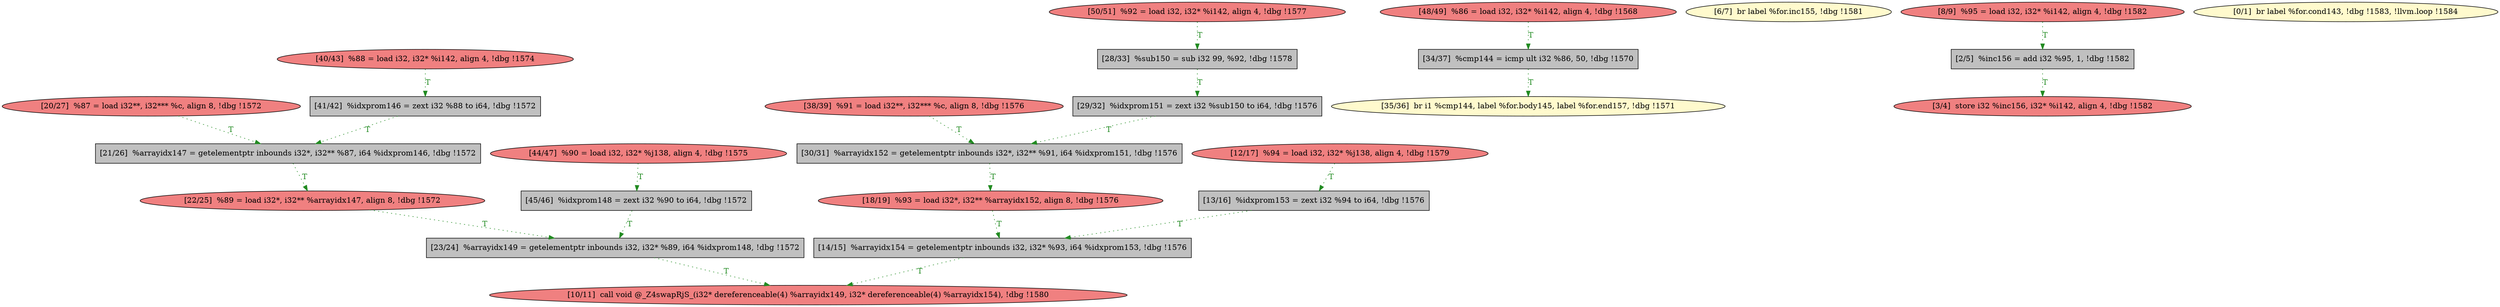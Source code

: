 
digraph G {


node7967 [fillcolor=lightcoral,label="[20/27]  %87 = load i32**, i32*** %c, align 8, !dbg !1572",shape=ellipse,style=filled ]
node7964 [fillcolor=lightcoral,label="[48/49]  %86 = load i32, i32* %i142, align 4, !dbg !1568",shape=ellipse,style=filled ]
node7965 [fillcolor=grey,label="[14/15]  %arrayidx154 = getelementptr inbounds i32, i32* %93, i64 %idxprom153, !dbg !1576",shape=rectangle,style=filled ]
node7963 [fillcolor=lightcoral,label="[50/51]  %92 = load i32, i32* %i142, align 4, !dbg !1577",shape=ellipse,style=filled ]
node7960 [fillcolor=grey,label="[45/46]  %idxprom148 = zext i32 %90 to i64, !dbg !1572",shape=rectangle,style=filled ]
node7959 [fillcolor=grey,label="[41/42]  %idxprom146 = zext i32 %88 to i64, !dbg !1572",shape=rectangle,style=filled ]
node7958 [fillcolor=lightcoral,label="[18/19]  %93 = load i32*, i32** %arrayidx152, align 8, !dbg !1576",shape=ellipse,style=filled ]
node7966 [fillcolor=grey,label="[28/33]  %sub150 = sub i32 99, %92, !dbg !1578",shape=rectangle,style=filled ]
node7955 [fillcolor=lemonchiffon,label="[6/7]  br label %for.inc155, !dbg !1581",shape=ellipse,style=filled ]
node7944 [fillcolor=grey,label="[30/31]  %arrayidx152 = getelementptr inbounds i32*, i32** %91, i64 %idxprom151, !dbg !1576",shape=rectangle,style=filled ]
node7945 [fillcolor=lemonchiffon,label="[35/36]  br i1 %cmp144, label %for.body145, label %for.end157, !dbg !1571",shape=ellipse,style=filled ]
node7949 [fillcolor=lightcoral,label="[22/25]  %89 = load i32*, i32** %arrayidx147, align 8, !dbg !1572",shape=ellipse,style=filled ]
node7942 [fillcolor=grey,label="[23/24]  %arrayidx149 = getelementptr inbounds i32, i32* %89, i64 %idxprom148, !dbg !1572",shape=rectangle,style=filled ]
node7954 [fillcolor=lightcoral,label="[8/9]  %95 = load i32, i32* %i142, align 4, !dbg !1582",shape=ellipse,style=filled ]
node7943 [fillcolor=grey,label="[21/26]  %arrayidx147 = getelementptr inbounds i32*, i32** %87, i64 %idxprom146, !dbg !1572",shape=rectangle,style=filled ]
node7961 [fillcolor=lightcoral,label="[40/43]  %88 = load i32, i32* %i142, align 4, !dbg !1574",shape=ellipse,style=filled ]
node7948 [fillcolor=grey,label="[34/37]  %cmp144 = icmp ult i32 %86, 50, !dbg !1570",shape=rectangle,style=filled ]
node7950 [fillcolor=lightcoral,label="[3/4]  store i32 %inc156, i32* %i142, align 4, !dbg !1582",shape=ellipse,style=filled ]
node7951 [fillcolor=lightcoral,label="[38/39]  %91 = load i32**, i32*** %c, align 8, !dbg !1576",shape=ellipse,style=filled ]
node7956 [fillcolor=lemonchiffon,label="[0/1]  br label %for.cond143, !dbg !1583, !llvm.loop !1584",shape=ellipse,style=filled ]
node7957 [fillcolor=grey,label="[2/5]  %inc156 = add i32 %95, 1, !dbg !1582",shape=rectangle,style=filled ]
node7947 [fillcolor=grey,label="[13/16]  %idxprom153 = zext i32 %94 to i64, !dbg !1576",shape=rectangle,style=filled ]
node7946 [fillcolor=grey,label="[29/32]  %idxprom151 = zext i32 %sub150 to i64, !dbg !1576",shape=rectangle,style=filled ]
node7952 [fillcolor=lightcoral,label="[12/17]  %94 = load i32, i32* %j138, align 4, !dbg !1579",shape=ellipse,style=filled ]
node7962 [fillcolor=lightcoral,label="[44/47]  %90 = load i32, i32* %j138, align 4, !dbg !1575",shape=ellipse,style=filled ]
node7953 [fillcolor=lightcoral,label="[10/11]  call void @_Z4swapRjS_(i32* dereferenceable(4) %arrayidx149, i32* dereferenceable(4) %arrayidx154), !dbg !1580",shape=ellipse,style=filled ]

node7949->node7942 [style=dotted,color=forestgreen,label="T",fontcolor=forestgreen ]
node7965->node7953 [style=dotted,color=forestgreen,label="T",fontcolor=forestgreen ]
node7958->node7965 [style=dotted,color=forestgreen,label="T",fontcolor=forestgreen ]
node7963->node7966 [style=dotted,color=forestgreen,label="T",fontcolor=forestgreen ]
node7948->node7945 [style=dotted,color=forestgreen,label="T",fontcolor=forestgreen ]
node7947->node7965 [style=dotted,color=forestgreen,label="T",fontcolor=forestgreen ]
node7960->node7942 [style=dotted,color=forestgreen,label="T",fontcolor=forestgreen ]
node7962->node7960 [style=dotted,color=forestgreen,label="T",fontcolor=forestgreen ]
node7944->node7958 [style=dotted,color=forestgreen,label="T",fontcolor=forestgreen ]
node7952->node7947 [style=dotted,color=forestgreen,label="T",fontcolor=forestgreen ]
node7942->node7953 [style=dotted,color=forestgreen,label="T",fontcolor=forestgreen ]
node7967->node7943 [style=dotted,color=forestgreen,label="T",fontcolor=forestgreen ]
node7943->node7949 [style=dotted,color=forestgreen,label="T",fontcolor=forestgreen ]
node7946->node7944 [style=dotted,color=forestgreen,label="T",fontcolor=forestgreen ]
node7951->node7944 [style=dotted,color=forestgreen,label="T",fontcolor=forestgreen ]
node7957->node7950 [style=dotted,color=forestgreen,label="T",fontcolor=forestgreen ]
node7959->node7943 [style=dotted,color=forestgreen,label="T",fontcolor=forestgreen ]
node7966->node7946 [style=dotted,color=forestgreen,label="T",fontcolor=forestgreen ]
node7954->node7957 [style=dotted,color=forestgreen,label="T",fontcolor=forestgreen ]
node7961->node7959 [style=dotted,color=forestgreen,label="T",fontcolor=forestgreen ]
node7964->node7948 [style=dotted,color=forestgreen,label="T",fontcolor=forestgreen ]


}

